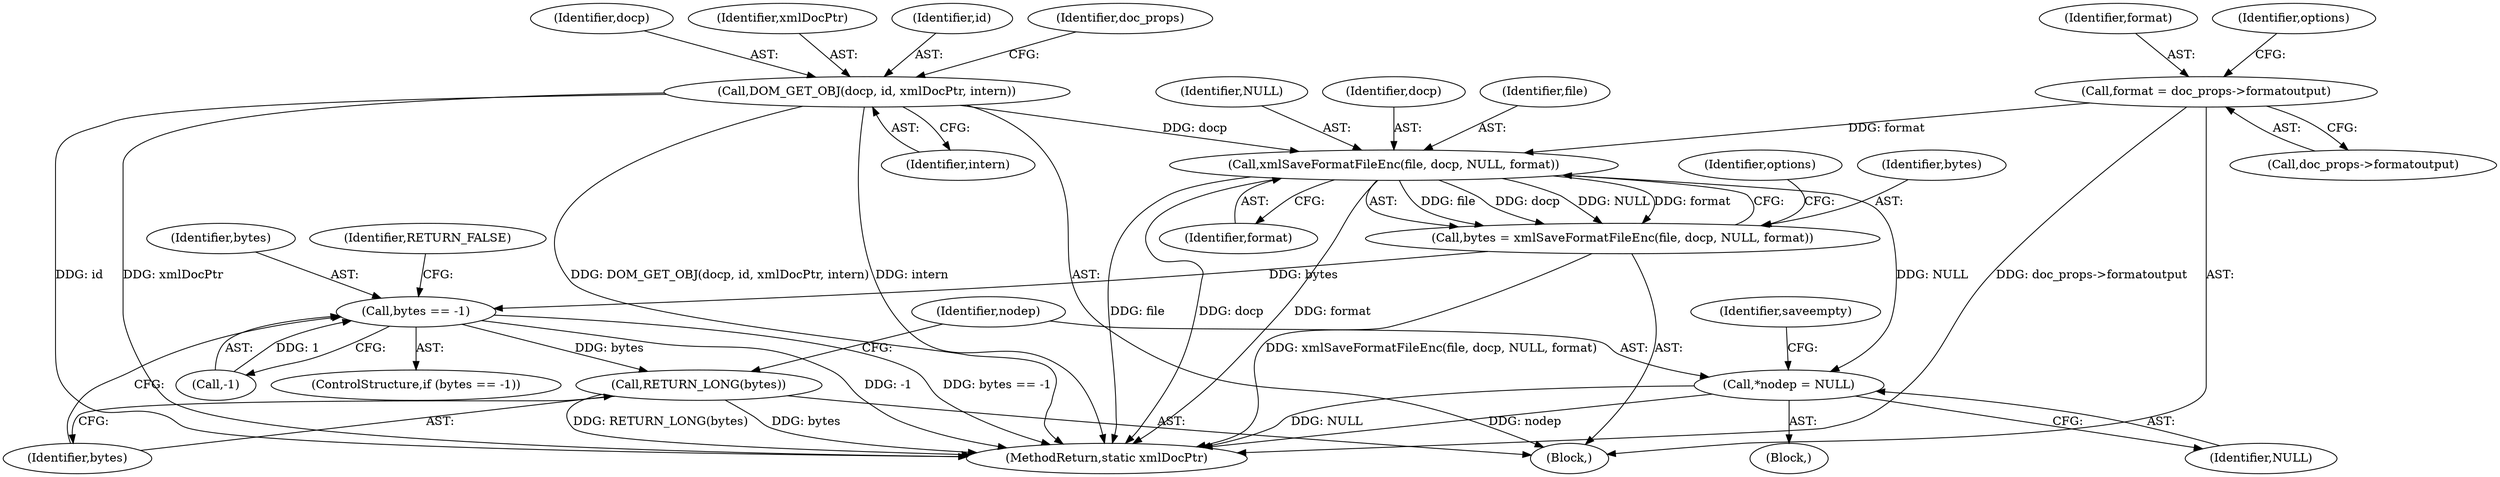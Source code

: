 digraph "0_php_4435b9142ff9813845d5c97ab29a5d637bedb257@pointer" {
"1000653" [label="(Call,xmlSaveFormatFileEnc(file, docp, NULL, format))"];
"1000624" [label="(Call,DOM_GET_OBJ(docp, id, xmlDocPtr, intern))"];
"1000635" [label="(Call,format = doc_props->formatoutput)"];
"1000651" [label="(Call,bytes = xmlSaveFormatFileEnc(file, docp, NULL, format))"];
"1000667" [label="(Call,bytes == -1)"];
"1000673" [label="(Call,RETURN_LONG(bytes))"];
"1000678" [label="(Call,*nodep = NULL)"];
"1000626" [label="(Identifier,id)"];
"1000630" [label="(Identifier,doc_props)"];
"1000653" [label="(Call,xmlSaveFormatFileEnc(file, docp, NULL, format))"];
"1000654" [label="(Identifier,file)"];
"1000625" [label="(Identifier,docp)"];
"1000596" [label="(Block,)"];
"1000636" [label="(Identifier,format)"];
"1000635" [label="(Call,format = doc_props->formatoutput)"];
"1000660" [label="(Identifier,options)"];
"1000680" [label="(Identifier,NULL)"];
"1000656" [label="(Identifier,NULL)"];
"1000627" [label="(Identifier,xmlDocPtr)"];
"1000678" [label="(Call,*nodep = NULL)"];
"1000679" [label="(Identifier,nodep)"];
"1001428" [label="(MethodReturn,static xmlDocPtr)"];
"1000673" [label="(Call,RETURN_LONG(bytes))"];
"1000628" [label="(Identifier,intern)"];
"1000652" [label="(Identifier,bytes)"];
"1000666" [label="(ControlStructure,if (bytes == -1))"];
"1000674" [label="(Identifier,bytes)"];
"1000668" [label="(Identifier,bytes)"];
"1000657" [label="(Identifier,format)"];
"1000667" [label="(Call,bytes == -1)"];
"1000624" [label="(Call,DOM_GET_OBJ(docp, id, xmlDocPtr, intern))"];
"1000651" [label="(Call,bytes = xmlSaveFormatFileEnc(file, docp, NULL, format))"];
"1000642" [label="(Identifier,options)"];
"1000692" [label="(Identifier,saveempty)"];
"1000669" [label="(Call,-1)"];
"1000675" [label="(Block,)"];
"1000655" [label="(Identifier,docp)"];
"1000672" [label="(Identifier,RETURN_FALSE)"];
"1000637" [label="(Call,doc_props->formatoutput)"];
"1000653" -> "1000651"  [label="AST: "];
"1000653" -> "1000657"  [label="CFG: "];
"1000654" -> "1000653"  [label="AST: "];
"1000655" -> "1000653"  [label="AST: "];
"1000656" -> "1000653"  [label="AST: "];
"1000657" -> "1000653"  [label="AST: "];
"1000651" -> "1000653"  [label="CFG: "];
"1000653" -> "1001428"  [label="DDG: docp"];
"1000653" -> "1001428"  [label="DDG: format"];
"1000653" -> "1001428"  [label="DDG: file"];
"1000653" -> "1000651"  [label="DDG: file"];
"1000653" -> "1000651"  [label="DDG: docp"];
"1000653" -> "1000651"  [label="DDG: NULL"];
"1000653" -> "1000651"  [label="DDG: format"];
"1000624" -> "1000653"  [label="DDG: docp"];
"1000635" -> "1000653"  [label="DDG: format"];
"1000653" -> "1000678"  [label="DDG: NULL"];
"1000624" -> "1000596"  [label="AST: "];
"1000624" -> "1000628"  [label="CFG: "];
"1000625" -> "1000624"  [label="AST: "];
"1000626" -> "1000624"  [label="AST: "];
"1000627" -> "1000624"  [label="AST: "];
"1000628" -> "1000624"  [label="AST: "];
"1000630" -> "1000624"  [label="CFG: "];
"1000624" -> "1001428"  [label="DDG: id"];
"1000624" -> "1001428"  [label="DDG: xmlDocPtr"];
"1000624" -> "1001428"  [label="DDG: DOM_GET_OBJ(docp, id, xmlDocPtr, intern)"];
"1000624" -> "1001428"  [label="DDG: intern"];
"1000635" -> "1000596"  [label="AST: "];
"1000635" -> "1000637"  [label="CFG: "];
"1000636" -> "1000635"  [label="AST: "];
"1000637" -> "1000635"  [label="AST: "];
"1000642" -> "1000635"  [label="CFG: "];
"1000635" -> "1001428"  [label="DDG: doc_props->formatoutput"];
"1000651" -> "1000596"  [label="AST: "];
"1000652" -> "1000651"  [label="AST: "];
"1000660" -> "1000651"  [label="CFG: "];
"1000651" -> "1001428"  [label="DDG: xmlSaveFormatFileEnc(file, docp, NULL, format)"];
"1000651" -> "1000667"  [label="DDG: bytes"];
"1000667" -> "1000666"  [label="AST: "];
"1000667" -> "1000669"  [label="CFG: "];
"1000668" -> "1000667"  [label="AST: "];
"1000669" -> "1000667"  [label="AST: "];
"1000672" -> "1000667"  [label="CFG: "];
"1000674" -> "1000667"  [label="CFG: "];
"1000667" -> "1001428"  [label="DDG: -1"];
"1000667" -> "1001428"  [label="DDG: bytes == -1"];
"1000669" -> "1000667"  [label="DDG: 1"];
"1000667" -> "1000673"  [label="DDG: bytes"];
"1000673" -> "1000596"  [label="AST: "];
"1000673" -> "1000674"  [label="CFG: "];
"1000674" -> "1000673"  [label="AST: "];
"1000679" -> "1000673"  [label="CFG: "];
"1000673" -> "1001428"  [label="DDG: bytes"];
"1000673" -> "1001428"  [label="DDG: RETURN_LONG(bytes)"];
"1000678" -> "1000675"  [label="AST: "];
"1000678" -> "1000680"  [label="CFG: "];
"1000679" -> "1000678"  [label="AST: "];
"1000680" -> "1000678"  [label="AST: "];
"1000692" -> "1000678"  [label="CFG: "];
"1000678" -> "1001428"  [label="DDG: NULL"];
"1000678" -> "1001428"  [label="DDG: nodep"];
}
